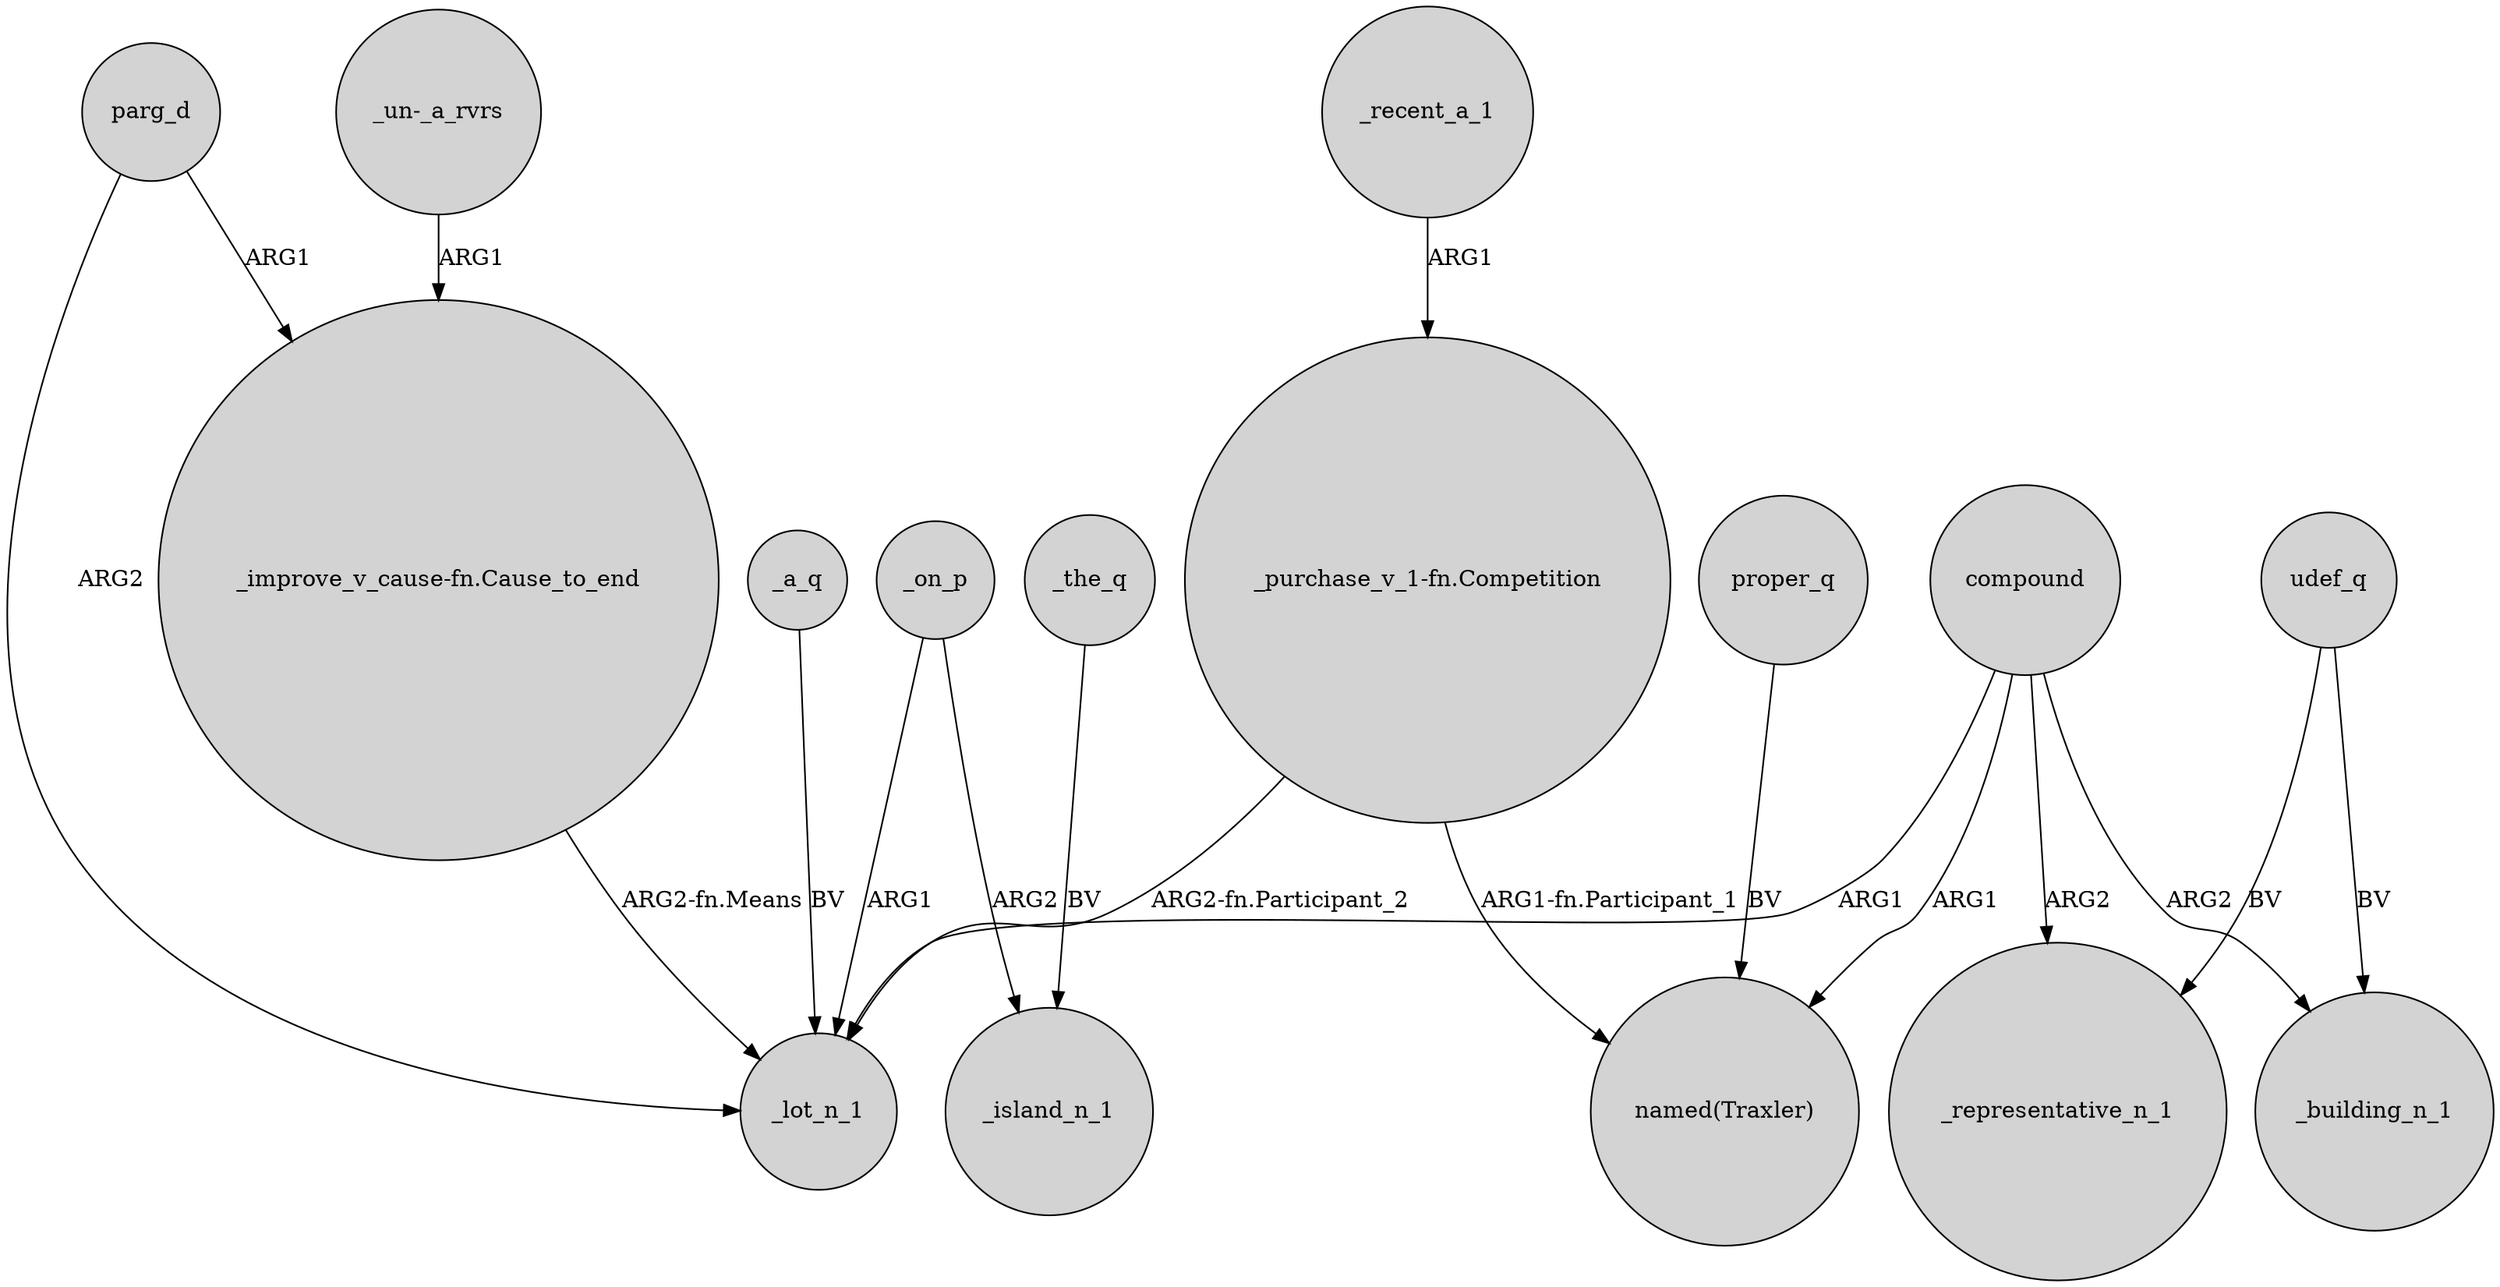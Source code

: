 digraph {
	node [shape=circle style=filled]
	"_purchase_v_1-fn.Competition" -> _lot_n_1 [label="ARG2-fn.Participant_2"]
	_on_p -> _lot_n_1 [label=ARG1]
	compound -> _representative_n_1 [label=ARG2]
	_a_q -> _lot_n_1 [label=BV]
	"_un-_a_rvrs" -> "_improve_v_cause-fn.Cause_to_end" [label=ARG1]
	_the_q -> _island_n_1 [label=BV]
	proper_q -> "named(Traxler)" [label=BV]
	compound -> "named(Traxler)" [label=ARG1]
	_on_p -> _island_n_1 [label=ARG2]
	parg_d -> _lot_n_1 [label=ARG2]
	udef_q -> _representative_n_1 [label=BV]
	compound -> _building_n_1 [label=ARG2]
	"_purchase_v_1-fn.Competition" -> "named(Traxler)" [label="ARG1-fn.Participant_1"]
	compound -> _lot_n_1 [label=ARG1]
	parg_d -> "_improve_v_cause-fn.Cause_to_end" [label=ARG1]
	_recent_a_1 -> "_purchase_v_1-fn.Competition" [label=ARG1]
	"_improve_v_cause-fn.Cause_to_end" -> _lot_n_1 [label="ARG2-fn.Means"]
	udef_q -> _building_n_1 [label=BV]
}
